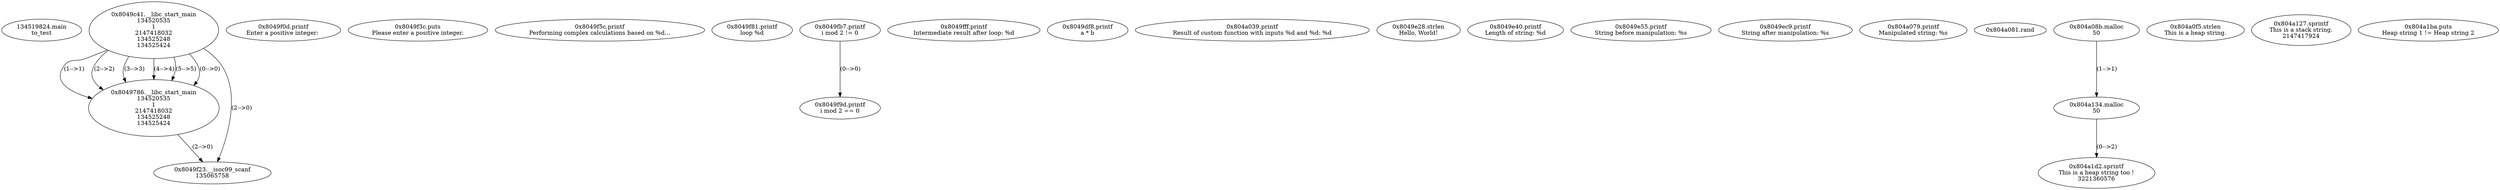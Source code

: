 // Global SCDG with merge call
digraph {
	0 [label="134519824.main
to_test"]
	1 [label="0x8049c41.__libc_start_main
134520535
1
2147418032
134525248
134525424"]
	2 [label="0x8049786.__libc_start_main
134520535
1
2147418032
134525248
134525424"]
	1 -> 2 [label="(1-->1)"]
	1 -> 2 [label="(2-->2)"]
	1 -> 2 [label="(3-->3)"]
	1 -> 2 [label="(4-->4)"]
	1 -> 2 [label="(5-->5)"]
	1 -> 2 [label="(0-->0)"]
	3 [label="0x8049f0d.printf
Enter a positive integer: "]
	4 [label="0x8049f23.__isoc99_scanf
135065758"]
	1 -> 4 [label="(2-->0)"]
	2 -> 4 [label="(2-->0)"]
	5 [label="0x8049f3c.puts
Please enter a positive integer."]
	6 [label="0x8049f5c.printf
Performing complex calculations based on %d...
"]
	7 [label="0x8049f81.printf
loop %d"]
	8 [label="0x8049fb7.printf
i mod 2 != 0"]
	9 [label="0x8049fff.printf
Intermediate result after loop: %d
"]
	10 [label="0x8049df8.printf
a * b"]
	11 [label="0x804a039.printf
Result of custom function with inputs %d and %d: %d
"]
	12 [label="0x8049e28.strlen
Hello, World!"]
	13 [label="0x8049e40.printf
Length of string: %d
"]
	14 [label="0x8049e55.printf
String before manipulation: %s
"]
	15 [label="0x8049ec9.printf
String after manipulation: %s
"]
	16 [label="0x804a079.printf
Manipulated string: %s
"]
	17 [label="0x804a081.rand
"]
	18 [label="0x804a08b.malloc
50"]
	19 [label="0x804a0f5.strlen
This is a heap string."]
	20 [label="0x804a127.sprintf
This is a stack string.
2147417924"]
	21 [label="0x804a134.malloc
50"]
	18 -> 21 [label="(1-->1)"]
	22 [label="0x804a1ba.puts
Heap string 1 != Heap string 2"]
	23 [label="0x804a1d2.sprintf
This is a heap string too !
3221360576"]
	21 -> 23 [label="(0-->2)"]
	24 [label="0x8049f9d.printf
i mod 2 == 0"]
	8 -> 24 [label="(0-->0)"]
}
